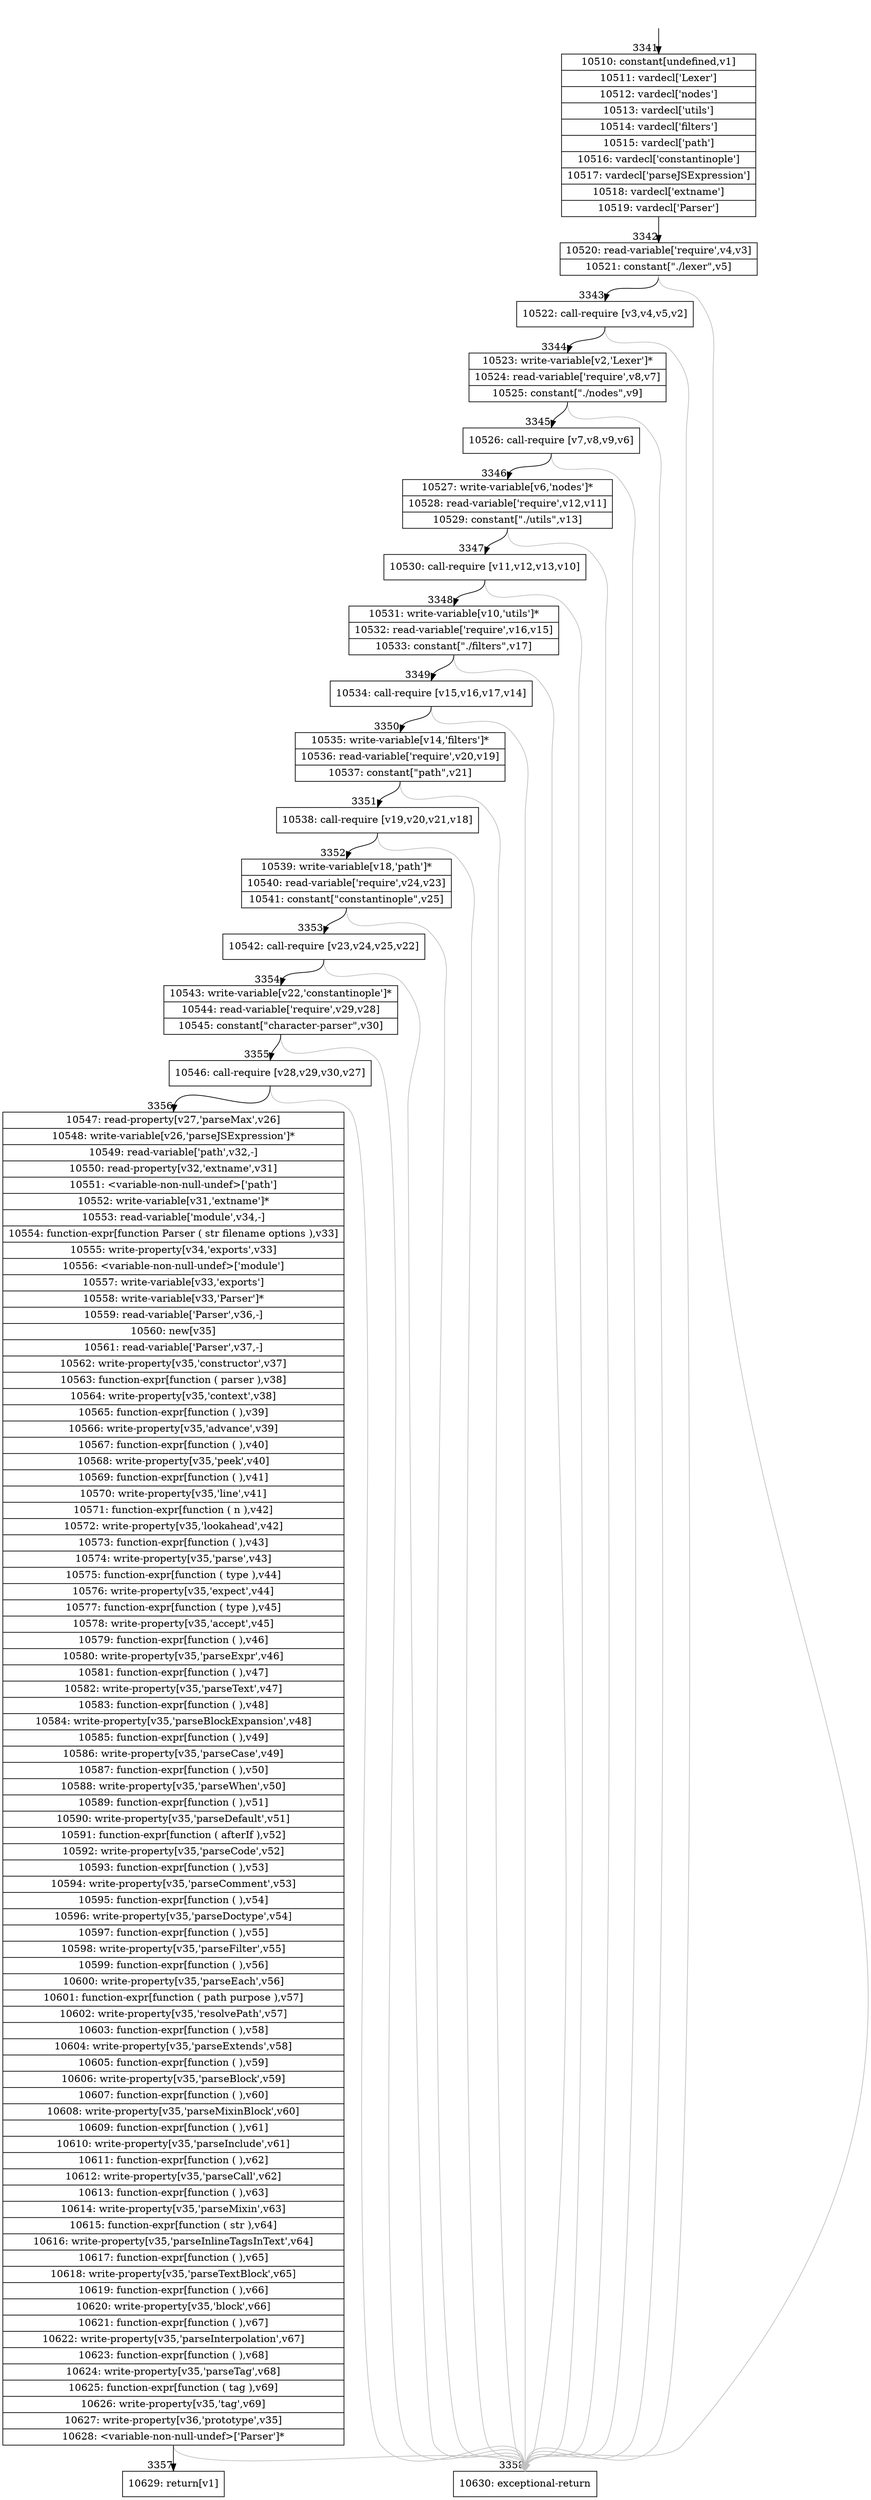 digraph {
rankdir="TD"
BB_entry154[shape=none,label=""];
BB_entry154 -> BB3341 [tailport=s, headport=n, headlabel="    3341"]
BB3341 [shape=record label="{10510: constant[undefined,v1]|10511: vardecl['Lexer']|10512: vardecl['nodes']|10513: vardecl['utils']|10514: vardecl['filters']|10515: vardecl['path']|10516: vardecl['constantinople']|10517: vardecl['parseJSExpression']|10518: vardecl['extname']|10519: vardecl['Parser']}" ] 
BB3341 -> BB3342 [tailport=s, headport=n, headlabel="      3342"]
BB3342 [shape=record label="{10520: read-variable['require',v4,v3]|10521: constant[\"./lexer\",v5]}" ] 
BB3342 -> BB3343 [tailport=s, headport=n, headlabel="      3343"]
BB3342 -> BB3358 [tailport=s, headport=n, color=gray, headlabel="      3358"]
BB3343 [shape=record label="{10522: call-require [v3,v4,v5,v2]}" ] 
BB3343 -> BB3344 [tailport=s, headport=n, headlabel="      3344"]
BB3343 -> BB3358 [tailport=s, headport=n, color=gray]
BB3344 [shape=record label="{10523: write-variable[v2,'Lexer']*|10524: read-variable['require',v8,v7]|10525: constant[\"./nodes\",v9]}" ] 
BB3344 -> BB3345 [tailport=s, headport=n, headlabel="      3345"]
BB3344 -> BB3358 [tailport=s, headport=n, color=gray]
BB3345 [shape=record label="{10526: call-require [v7,v8,v9,v6]}" ] 
BB3345 -> BB3346 [tailport=s, headport=n, headlabel="      3346"]
BB3345 -> BB3358 [tailport=s, headport=n, color=gray]
BB3346 [shape=record label="{10527: write-variable[v6,'nodes']*|10528: read-variable['require',v12,v11]|10529: constant[\"./utils\",v13]}" ] 
BB3346 -> BB3347 [tailport=s, headport=n, headlabel="      3347"]
BB3346 -> BB3358 [tailport=s, headport=n, color=gray]
BB3347 [shape=record label="{10530: call-require [v11,v12,v13,v10]}" ] 
BB3347 -> BB3348 [tailport=s, headport=n, headlabel="      3348"]
BB3347 -> BB3358 [tailport=s, headport=n, color=gray]
BB3348 [shape=record label="{10531: write-variable[v10,'utils']*|10532: read-variable['require',v16,v15]|10533: constant[\"./filters\",v17]}" ] 
BB3348 -> BB3349 [tailport=s, headport=n, headlabel="      3349"]
BB3348 -> BB3358 [tailport=s, headport=n, color=gray]
BB3349 [shape=record label="{10534: call-require [v15,v16,v17,v14]}" ] 
BB3349 -> BB3350 [tailport=s, headport=n, headlabel="      3350"]
BB3349 -> BB3358 [tailport=s, headport=n, color=gray]
BB3350 [shape=record label="{10535: write-variable[v14,'filters']*|10536: read-variable['require',v20,v19]|10537: constant[\"path\",v21]}" ] 
BB3350 -> BB3351 [tailport=s, headport=n, headlabel="      3351"]
BB3350 -> BB3358 [tailport=s, headport=n, color=gray]
BB3351 [shape=record label="{10538: call-require [v19,v20,v21,v18]}" ] 
BB3351 -> BB3352 [tailport=s, headport=n, headlabel="      3352"]
BB3351 -> BB3358 [tailport=s, headport=n, color=gray]
BB3352 [shape=record label="{10539: write-variable[v18,'path']*|10540: read-variable['require',v24,v23]|10541: constant[\"constantinople\",v25]}" ] 
BB3352 -> BB3353 [tailport=s, headport=n, headlabel="      3353"]
BB3352 -> BB3358 [tailport=s, headport=n, color=gray]
BB3353 [shape=record label="{10542: call-require [v23,v24,v25,v22]}" ] 
BB3353 -> BB3354 [tailport=s, headport=n, headlabel="      3354"]
BB3353 -> BB3358 [tailport=s, headport=n, color=gray]
BB3354 [shape=record label="{10543: write-variable[v22,'constantinople']*|10544: read-variable['require',v29,v28]|10545: constant[\"character-parser\",v30]}" ] 
BB3354 -> BB3355 [tailport=s, headport=n, headlabel="      3355"]
BB3354 -> BB3358 [tailport=s, headport=n, color=gray]
BB3355 [shape=record label="{10546: call-require [v28,v29,v30,v27]}" ] 
BB3355 -> BB3356 [tailport=s, headport=n, headlabel="      3356"]
BB3355 -> BB3358 [tailport=s, headport=n, color=gray]
BB3356 [shape=record label="{10547: read-property[v27,'parseMax',v26]|10548: write-variable[v26,'parseJSExpression']*|10549: read-variable['path',v32,-]|10550: read-property[v32,'extname',v31]|10551: \<variable-non-null-undef\>['path']|10552: write-variable[v31,'extname']*|10553: read-variable['module',v34,-]|10554: function-expr[function Parser ( str filename options ),v33]|10555: write-property[v34,'exports',v33]|10556: \<variable-non-null-undef\>['module']|10557: write-variable[v33,'exports']|10558: write-variable[v33,'Parser']*|10559: read-variable['Parser',v36,-]|10560: new[v35]|10561: read-variable['Parser',v37,-]|10562: write-property[v35,'constructor',v37]|10563: function-expr[function ( parser ),v38]|10564: write-property[v35,'context',v38]|10565: function-expr[function ( ),v39]|10566: write-property[v35,'advance',v39]|10567: function-expr[function ( ),v40]|10568: write-property[v35,'peek',v40]|10569: function-expr[function ( ),v41]|10570: write-property[v35,'line',v41]|10571: function-expr[function ( n ),v42]|10572: write-property[v35,'lookahead',v42]|10573: function-expr[function ( ),v43]|10574: write-property[v35,'parse',v43]|10575: function-expr[function ( type ),v44]|10576: write-property[v35,'expect',v44]|10577: function-expr[function ( type ),v45]|10578: write-property[v35,'accept',v45]|10579: function-expr[function ( ),v46]|10580: write-property[v35,'parseExpr',v46]|10581: function-expr[function ( ),v47]|10582: write-property[v35,'parseText',v47]|10583: function-expr[function ( ),v48]|10584: write-property[v35,'parseBlockExpansion',v48]|10585: function-expr[function ( ),v49]|10586: write-property[v35,'parseCase',v49]|10587: function-expr[function ( ),v50]|10588: write-property[v35,'parseWhen',v50]|10589: function-expr[function ( ),v51]|10590: write-property[v35,'parseDefault',v51]|10591: function-expr[function ( afterIf ),v52]|10592: write-property[v35,'parseCode',v52]|10593: function-expr[function ( ),v53]|10594: write-property[v35,'parseComment',v53]|10595: function-expr[function ( ),v54]|10596: write-property[v35,'parseDoctype',v54]|10597: function-expr[function ( ),v55]|10598: write-property[v35,'parseFilter',v55]|10599: function-expr[function ( ),v56]|10600: write-property[v35,'parseEach',v56]|10601: function-expr[function ( path purpose ),v57]|10602: write-property[v35,'resolvePath',v57]|10603: function-expr[function ( ),v58]|10604: write-property[v35,'parseExtends',v58]|10605: function-expr[function ( ),v59]|10606: write-property[v35,'parseBlock',v59]|10607: function-expr[function ( ),v60]|10608: write-property[v35,'parseMixinBlock',v60]|10609: function-expr[function ( ),v61]|10610: write-property[v35,'parseInclude',v61]|10611: function-expr[function ( ),v62]|10612: write-property[v35,'parseCall',v62]|10613: function-expr[function ( ),v63]|10614: write-property[v35,'parseMixin',v63]|10615: function-expr[function ( str ),v64]|10616: write-property[v35,'parseInlineTagsInText',v64]|10617: function-expr[function ( ),v65]|10618: write-property[v35,'parseTextBlock',v65]|10619: function-expr[function ( ),v66]|10620: write-property[v35,'block',v66]|10621: function-expr[function ( ),v67]|10622: write-property[v35,'parseInterpolation',v67]|10623: function-expr[function ( ),v68]|10624: write-property[v35,'parseTag',v68]|10625: function-expr[function ( tag ),v69]|10626: write-property[v35,'tag',v69]|10627: write-property[v36,'prototype',v35]|10628: \<variable-non-null-undef\>['Parser']*}" ] 
BB3356 -> BB3357 [tailport=s, headport=n, headlabel="      3357"]
BB3356 -> BB3358 [tailport=s, headport=n, color=gray]
BB3357 [shape=record label="{10629: return[v1]}" ] 
BB3358 [shape=record label="{10630: exceptional-return}" ] 
//#$~ 3565
}
